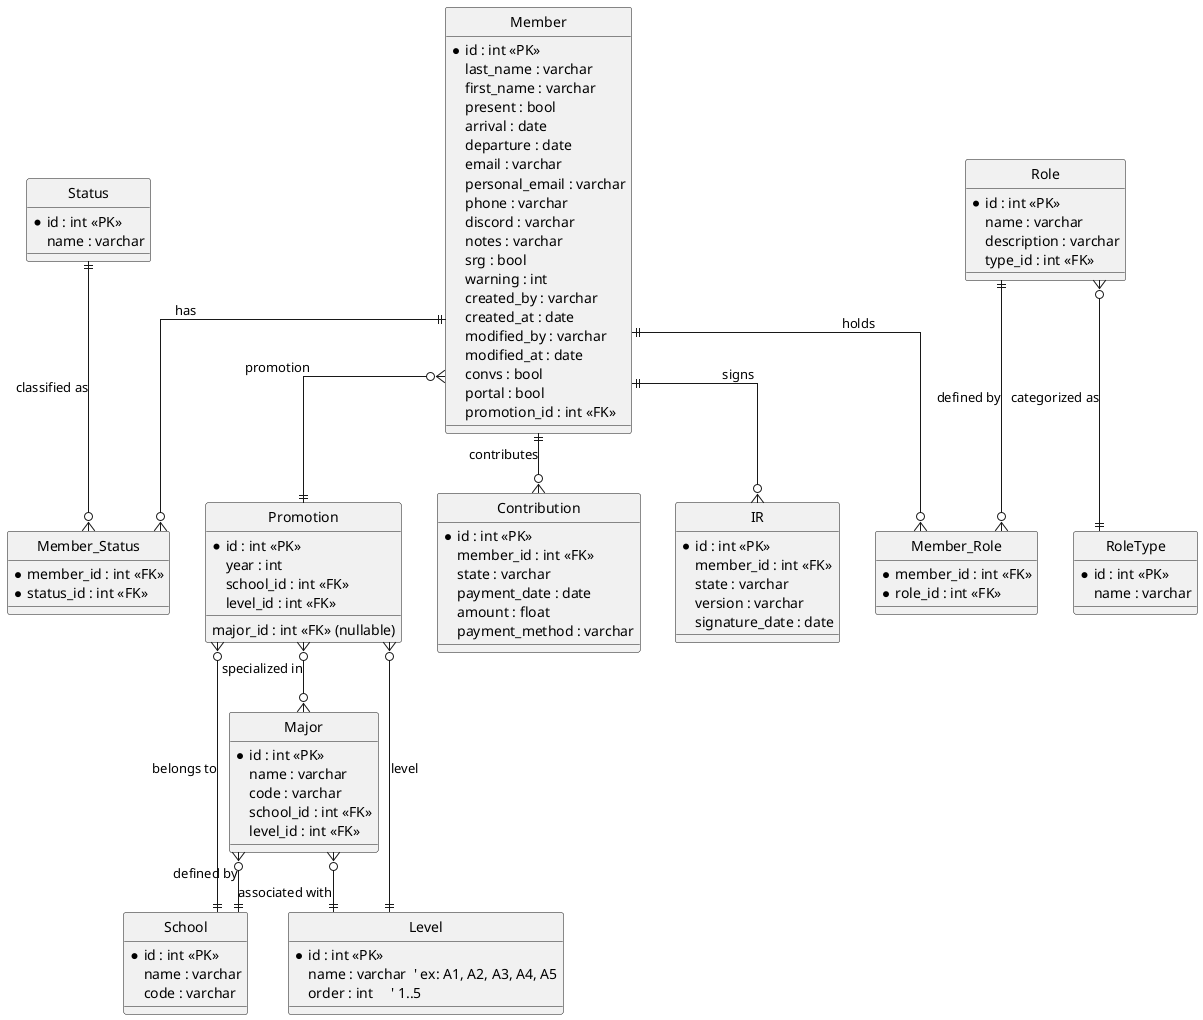 @startuml Register DataBase Schema v7
hide circle
skinparam linetype ortho

'========== MEMBER =========='
entity "Member" as M {
  *id : int <<PK>>
  last_name : varchar
  first_name : varchar
  present : bool
  arrival : date
  departure : date
  email : varchar
  personal_email : varchar
  phone : varchar
  discord : varchar
  notes : varchar
  srg : bool
  warning : int
  created_by : varchar
  created_at : date
  modified_by : varchar
  modified_at : date
  convs : bool
  portal : bool
  promotion_id : int <<FK>>
}

'========== STATUS =========='
entity "Status" as S {
  *id : int <<PK>>
  name : varchar
}

entity "Member_Status" as MS {
  *member_id : int <<FK>>
  *status_id : int <<FK>>
}

'========== PROMOTION (Académique) =========='
entity "Promotion" as P {
  *id : int <<PK>>
  year : int
  school_id : int <<FK>>
  level_id : int <<FK>>
  major_id : int <<FK>> (nullable)
}

entity "School" as E {
  *id : int <<PK>>
  name : varchar
  code : varchar
}

entity "Level" as L {
  *id : int <<PK>>
  name : varchar  ' ex: A1, A2, A3, A4, A5
  order : int     ' 1..5
}

entity "Major" as MJ {
  *id : int <<PK>>
  name : varchar
  code : varchar
  school_id : int <<FK>>
  level_id : int <<FK>>
  ' is_alternance removed
}

'========== CONTRIBUTION =========='
entity "Contribution" as C {
  *id : int <<PK>>
  member_id : int <<FK>>
  state : varchar
  payment_date : date
  amount : float
  payment_method : varchar
}

'========== INTERNAL REGULATION =========='
entity "IR" as IR {
  *id : int <<PK>>
  member_id : int <<FK>>
  state : varchar
  version : varchar
  signature_date : date
}

'========== ROLE =========='
entity "Role" as R {
  *id : int <<PK>>
  name : varchar
  description : varchar
  type_id : int <<FK>>
}

entity "RoleType" as RT {
  *id : int <<PK>>
  name : varchar
}

entity "Member_Role" as MR {
  *member_id : int <<FK>>
  *role_id : int <<FK>>
}

'========== RELATIONS =========='
M ||--o{ MS : has
S ||--o{ MS : classified as
M }o--|| P : promotion
M ||--o{ C : contributes
M ||--o{ IR : signs
M ||--o{ MR : holds
R ||--o{ MR : defined by
R }o--|| RT : categorized as

P }o--|| E : belongs to
P }o--|| L : level
P }o--o{ MJ : specialized in

MJ }o--|| E : defined by
MJ }o--|| L : associated with

@enduml
